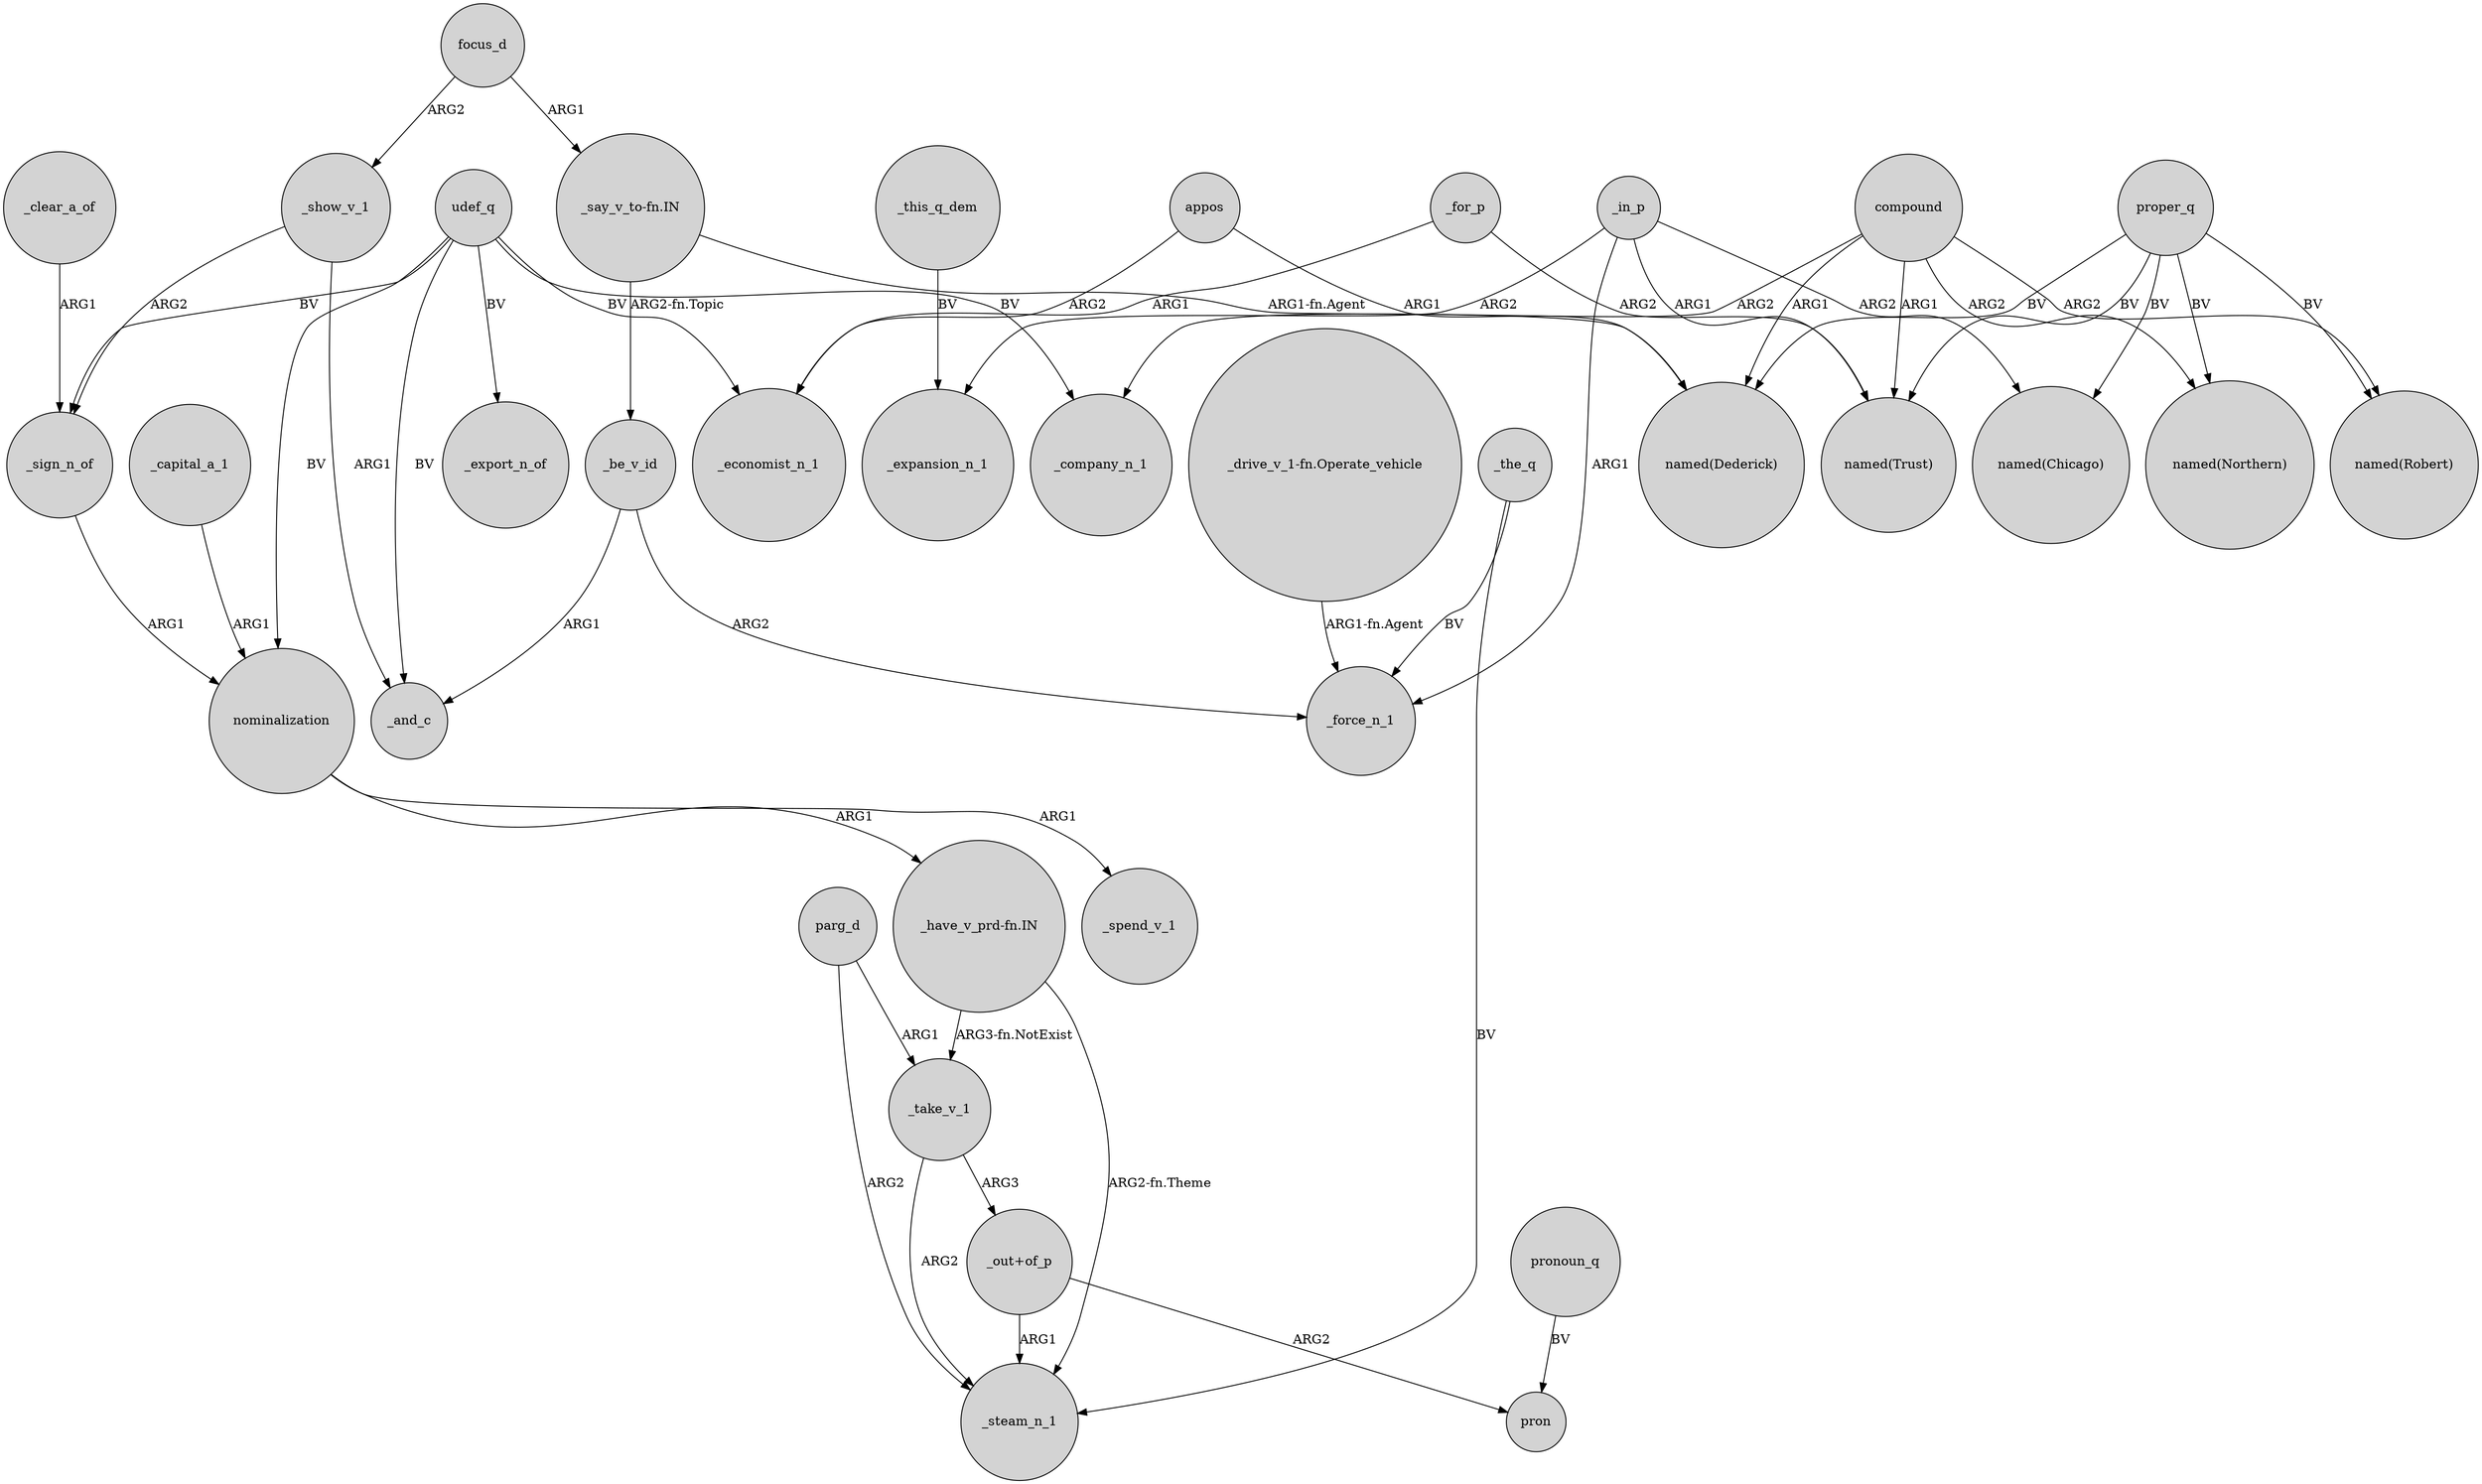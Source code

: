 digraph {
	node [shape=circle style=filled]
	proper_q -> "named(Chicago)" [label=BV]
	"_out+of_p" -> _steam_n_1 [label=ARG1]
	_capital_a_1 -> nominalization [label=ARG1]
	"_drive_v_1-fn.Operate_vehicle" -> _force_n_1 [label="ARG1-fn.Agent"]
	nominalization -> _spend_v_1 [label=ARG1]
	_for_p -> "named(Trust)" [label=ARG2]
	parg_d -> _steam_n_1 [label=ARG2]
	_clear_a_of -> _sign_n_of [label=ARG1]
	_in_p -> "named(Trust)" [label=ARG1]
	compound -> _company_n_1 [label=ARG2]
	_sign_n_of -> nominalization [label=ARG1]
	_take_v_1 -> "_out+of_p" [label=ARG3]
	appos -> _economist_n_1 [label=ARG2]
	proper_q -> "named(Dederick)" [label=BV]
	compound -> "named(Robert)" [label=ARG2]
	compound -> "named(Trust)" [label=ARG1]
	_the_q -> _steam_n_1 [label=BV]
	nominalization -> "_have_v_prd-fn.IN" [label=ARG1]
	_be_v_id -> _and_c [label=ARG1]
	udef_q -> _economist_n_1 [label=BV]
	_show_v_1 -> _sign_n_of [label=ARG2]
	"_say_v_to-fn.IN" -> "named(Dederick)" [label="ARG1-fn.Agent"]
	appos -> "named(Dederick)" [label=ARG1]
	_this_q_dem -> _expansion_n_1 [label=BV]
	"_have_v_prd-fn.IN" -> _take_v_1 [label="ARG3-fn.NotExist"]
	"_say_v_to-fn.IN" -> _be_v_id [label="ARG2-fn.Topic"]
	_take_v_1 -> _steam_n_1 [label=ARG2]
	"_have_v_prd-fn.IN" -> _steam_n_1 [label="ARG2-fn.Theme"]
	pronoun_q -> pron [label=BV]
	_show_v_1 -> _and_c [label=ARG1]
	_in_p -> "named(Chicago)" [label=ARG2]
	proper_q -> "named(Trust)" [label=BV]
	udef_q -> _sign_n_of [label=BV]
	_in_p -> _expansion_n_1 [label=ARG2]
	proper_q -> "named(Robert)" [label=BV]
	compound -> "named(Northern)" [label=ARG2]
	_for_p -> _economist_n_1 [label=ARG1]
	_be_v_id -> _force_n_1 [label=ARG2]
	udef_q -> nominalization [label=BV]
	udef_q -> _export_n_of [label=BV]
	focus_d -> _show_v_1 [label=ARG2]
	compound -> "named(Dederick)" [label=ARG1]
	_in_p -> _force_n_1 [label=ARG1]
	_the_q -> _force_n_1 [label=BV]
	"_out+of_p" -> pron [label=ARG2]
	udef_q -> _and_c [label=BV]
	udef_q -> _company_n_1 [label=BV]
	proper_q -> "named(Northern)" [label=BV]
	focus_d -> "_say_v_to-fn.IN" [label=ARG1]
	parg_d -> _take_v_1 [label=ARG1]
}
